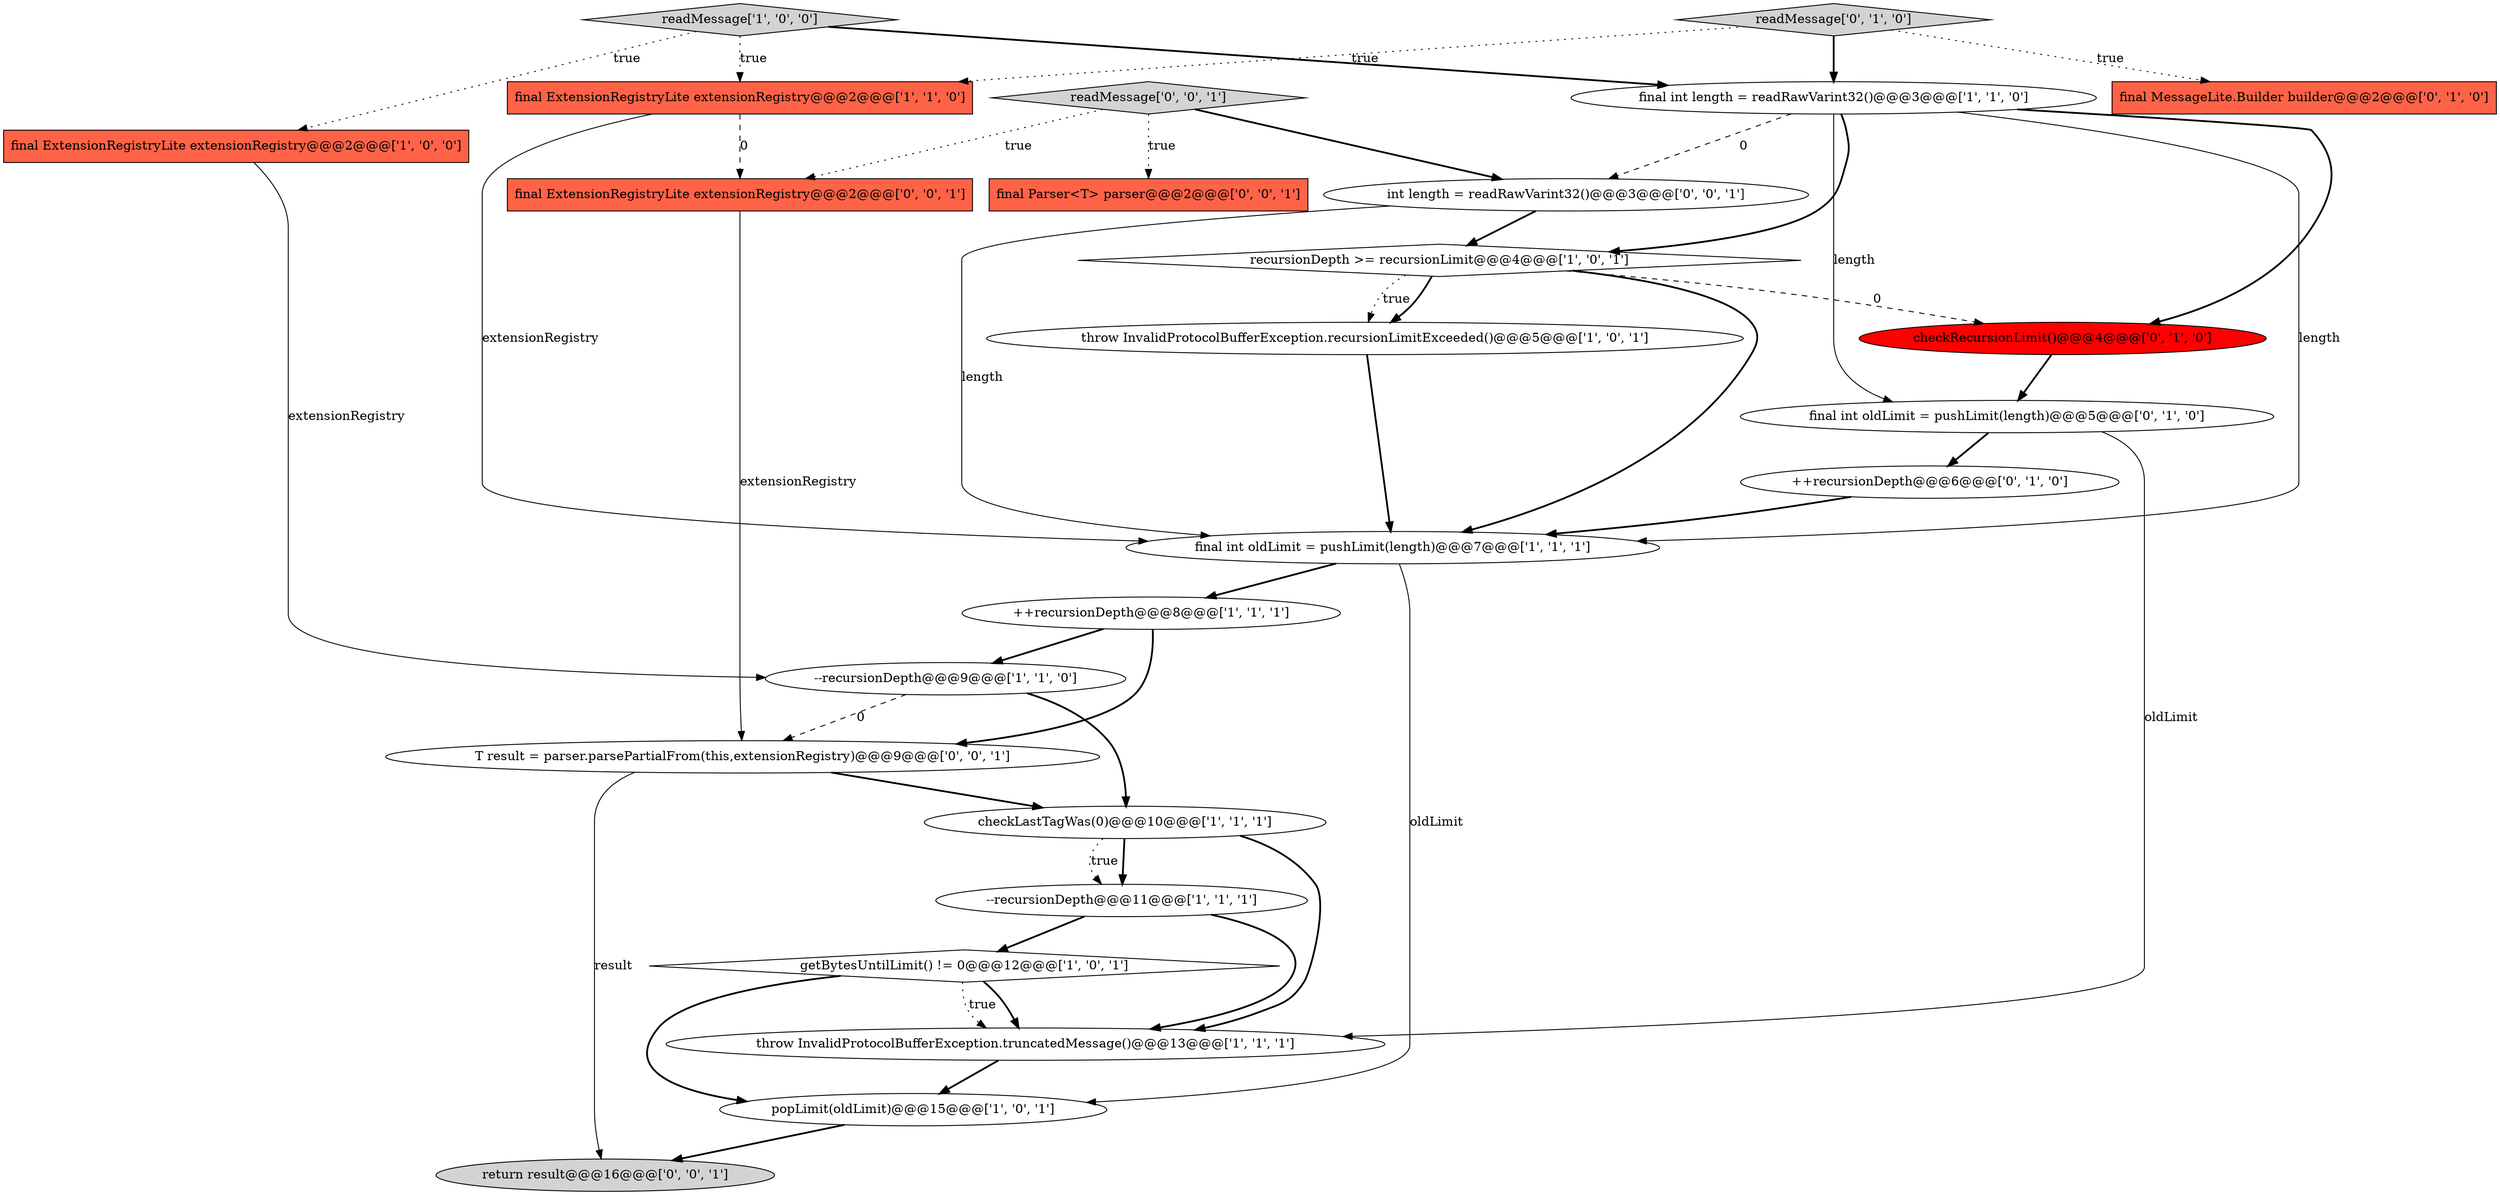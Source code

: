 digraph {
22 [style = filled, label = "final ExtensionRegistryLite extensionRegistry@@@2@@@['0', '0', '1']", fillcolor = tomato, shape = box image = "AAA0AAABBB3BBB"];
1 [style = filled, label = "popLimit(oldLimit)@@@15@@@['1', '0', '1']", fillcolor = white, shape = ellipse image = "AAA0AAABBB1BBB"];
0 [style = filled, label = "--recursionDepth@@@11@@@['1', '1', '1']", fillcolor = white, shape = ellipse image = "AAA0AAABBB1BBB"];
11 [style = filled, label = "final int length = readRawVarint32()@@@3@@@['1', '1', '0']", fillcolor = white, shape = ellipse image = "AAA0AAABBB1BBB"];
18 [style = filled, label = "checkRecursionLimit()@@@4@@@['0', '1', '0']", fillcolor = red, shape = ellipse image = "AAA1AAABBB2BBB"];
15 [style = filled, label = "++recursionDepth@@@6@@@['0', '1', '0']", fillcolor = white, shape = ellipse image = "AAA0AAABBB2BBB"];
8 [style = filled, label = "--recursionDepth@@@9@@@['1', '1', '0']", fillcolor = white, shape = ellipse image = "AAA0AAABBB1BBB"];
9 [style = filled, label = "++recursionDepth@@@8@@@['1', '1', '1']", fillcolor = white, shape = ellipse image = "AAA0AAABBB1BBB"];
21 [style = filled, label = "T result = parser.parsePartialFrom(this,extensionRegistry)@@@9@@@['0', '0', '1']", fillcolor = white, shape = ellipse image = "AAA0AAABBB3BBB"];
5 [style = filled, label = "final int oldLimit = pushLimit(length)@@@7@@@['1', '1', '1']", fillcolor = white, shape = ellipse image = "AAA0AAABBB1BBB"];
4 [style = filled, label = "getBytesUntilLimit() != 0@@@12@@@['1', '0', '1']", fillcolor = white, shape = diamond image = "AAA0AAABBB1BBB"];
13 [style = filled, label = "throw InvalidProtocolBufferException.truncatedMessage()@@@13@@@['1', '1', '1']", fillcolor = white, shape = ellipse image = "AAA0AAABBB1BBB"];
20 [style = filled, label = "int length = readRawVarint32()@@@3@@@['0', '0', '1']", fillcolor = white, shape = ellipse image = "AAA0AAABBB3BBB"];
7 [style = filled, label = "final ExtensionRegistryLite extensionRegistry@@@2@@@['1', '0', '0']", fillcolor = tomato, shape = box image = "AAA0AAABBB1BBB"];
10 [style = filled, label = "final ExtensionRegistryLite extensionRegistry@@@2@@@['1', '1', '0']", fillcolor = tomato, shape = box image = "AAA0AAABBB1BBB"];
6 [style = filled, label = "checkLastTagWas(0)@@@10@@@['1', '1', '1']", fillcolor = white, shape = ellipse image = "AAA0AAABBB1BBB"];
24 [style = filled, label = "readMessage['0', '0', '1']", fillcolor = lightgray, shape = diamond image = "AAA0AAABBB3BBB"];
12 [style = filled, label = "readMessage['1', '0', '0']", fillcolor = lightgray, shape = diamond image = "AAA0AAABBB1BBB"];
23 [style = filled, label = "return result@@@16@@@['0', '0', '1']", fillcolor = lightgray, shape = ellipse image = "AAA0AAABBB3BBB"];
16 [style = filled, label = "final MessageLite.Builder builder@@@2@@@['0', '1', '0']", fillcolor = tomato, shape = box image = "AAA0AAABBB2BBB"];
2 [style = filled, label = "recursionDepth >= recursionLimit@@@4@@@['1', '0', '1']", fillcolor = white, shape = diamond image = "AAA0AAABBB1BBB"];
14 [style = filled, label = "readMessage['0', '1', '0']", fillcolor = lightgray, shape = diamond image = "AAA0AAABBB2BBB"];
3 [style = filled, label = "throw InvalidProtocolBufferException.recursionLimitExceeded()@@@5@@@['1', '0', '1']", fillcolor = white, shape = ellipse image = "AAA0AAABBB1BBB"];
19 [style = filled, label = "final Parser<T> parser@@@2@@@['0', '0', '1']", fillcolor = tomato, shape = box image = "AAA0AAABBB3BBB"];
17 [style = filled, label = "final int oldLimit = pushLimit(length)@@@5@@@['0', '1', '0']", fillcolor = white, shape = ellipse image = "AAA0AAABBB2BBB"];
2->3 [style = dotted, label="true"];
21->23 [style = solid, label="result"];
11->17 [style = solid, label="length"];
11->20 [style = dashed, label="0"];
0->13 [style = bold, label=""];
5->9 [style = bold, label=""];
20->5 [style = solid, label="length"];
21->6 [style = bold, label=""];
2->3 [style = bold, label=""];
4->13 [style = bold, label=""];
12->11 [style = bold, label=""];
11->5 [style = solid, label="length"];
18->17 [style = bold, label=""];
8->6 [style = bold, label=""];
6->0 [style = bold, label=""];
10->22 [style = dashed, label="0"];
8->21 [style = dashed, label="0"];
9->8 [style = bold, label=""];
11->2 [style = bold, label=""];
13->1 [style = bold, label=""];
11->18 [style = bold, label=""];
15->5 [style = bold, label=""];
5->1 [style = solid, label="oldLimit"];
1->23 [style = bold, label=""];
14->10 [style = dotted, label="true"];
20->2 [style = bold, label=""];
24->20 [style = bold, label=""];
14->16 [style = dotted, label="true"];
4->13 [style = dotted, label="true"];
3->5 [style = bold, label=""];
12->10 [style = dotted, label="true"];
0->4 [style = bold, label=""];
24->22 [style = dotted, label="true"];
6->13 [style = bold, label=""];
17->15 [style = bold, label=""];
9->21 [style = bold, label=""];
2->18 [style = dashed, label="0"];
24->19 [style = dotted, label="true"];
22->21 [style = solid, label="extensionRegistry"];
4->1 [style = bold, label=""];
17->13 [style = solid, label="oldLimit"];
6->0 [style = dotted, label="true"];
12->7 [style = dotted, label="true"];
7->8 [style = solid, label="extensionRegistry"];
14->11 [style = bold, label=""];
10->5 [style = solid, label="extensionRegistry"];
2->5 [style = bold, label=""];
}
